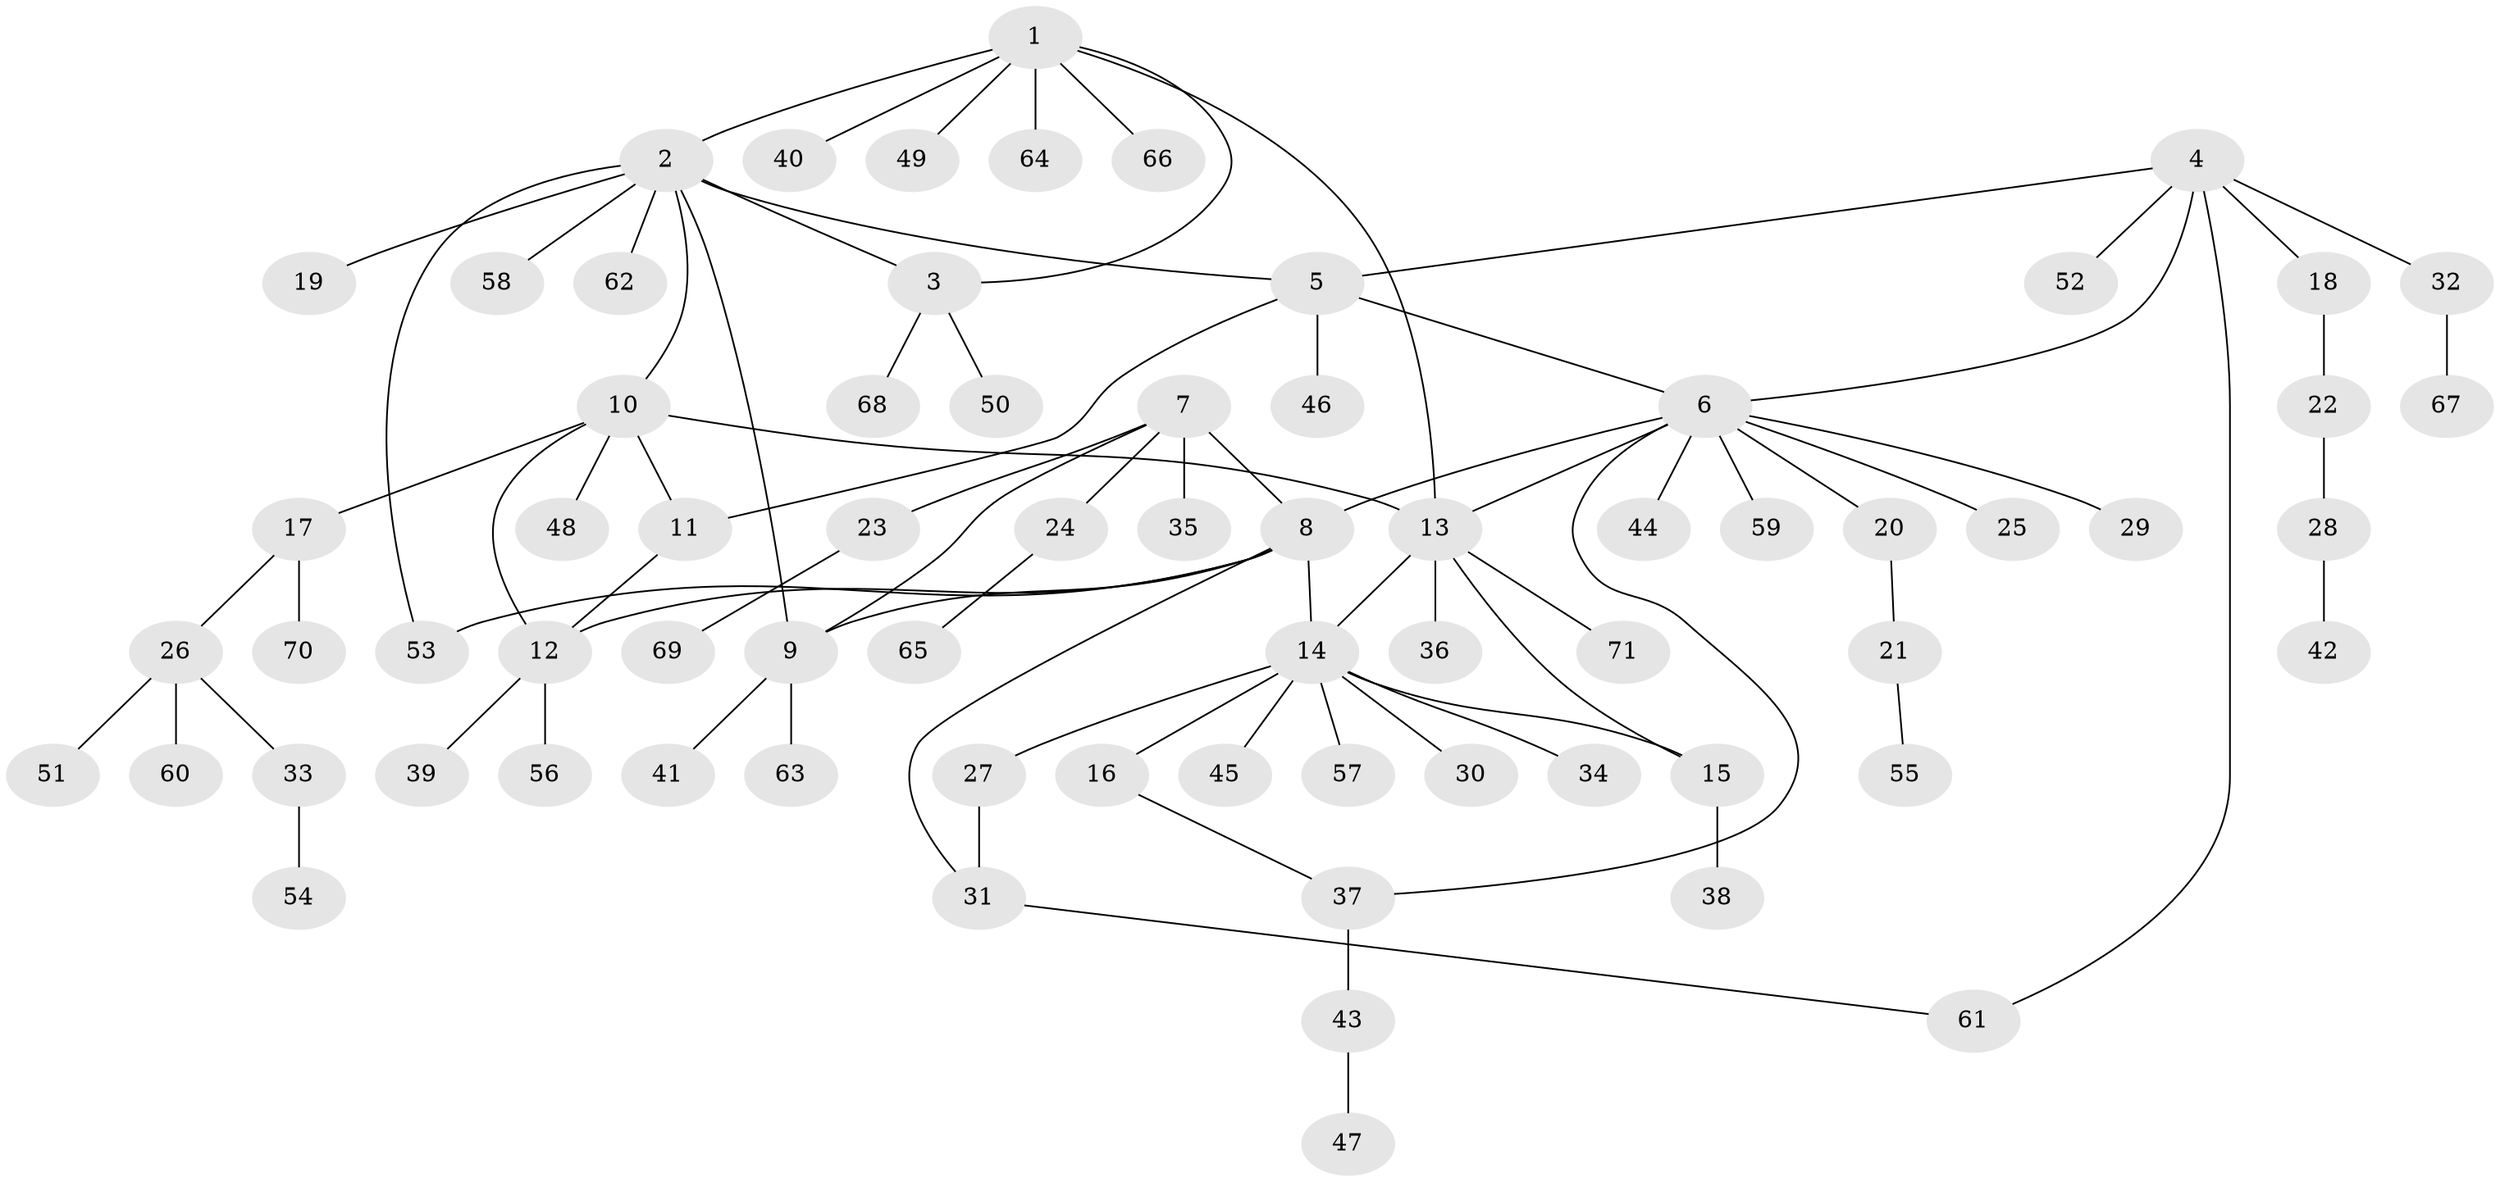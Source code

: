 // Generated by graph-tools (version 1.1) at 2025/16/03/09/25 04:16:05]
// undirected, 71 vertices, 85 edges
graph export_dot {
graph [start="1"]
  node [color=gray90,style=filled];
  1;
  2;
  3;
  4;
  5;
  6;
  7;
  8;
  9;
  10;
  11;
  12;
  13;
  14;
  15;
  16;
  17;
  18;
  19;
  20;
  21;
  22;
  23;
  24;
  25;
  26;
  27;
  28;
  29;
  30;
  31;
  32;
  33;
  34;
  35;
  36;
  37;
  38;
  39;
  40;
  41;
  42;
  43;
  44;
  45;
  46;
  47;
  48;
  49;
  50;
  51;
  52;
  53;
  54;
  55;
  56;
  57;
  58;
  59;
  60;
  61;
  62;
  63;
  64;
  65;
  66;
  67;
  68;
  69;
  70;
  71;
  1 -- 2;
  1 -- 3;
  1 -- 13;
  1 -- 40;
  1 -- 49;
  1 -- 64;
  1 -- 66;
  2 -- 3;
  2 -- 5;
  2 -- 9;
  2 -- 10;
  2 -- 19;
  2 -- 53;
  2 -- 58;
  2 -- 62;
  3 -- 50;
  3 -- 68;
  4 -- 5;
  4 -- 6;
  4 -- 18;
  4 -- 32;
  4 -- 52;
  4 -- 61;
  5 -- 6;
  5 -- 11;
  5 -- 46;
  6 -- 8;
  6 -- 13;
  6 -- 20;
  6 -- 25;
  6 -- 29;
  6 -- 37;
  6 -- 44;
  6 -- 59;
  7 -- 8;
  7 -- 9;
  7 -- 23;
  7 -- 24;
  7 -- 35;
  8 -- 9;
  8 -- 12;
  8 -- 14;
  8 -- 31;
  8 -- 53;
  9 -- 41;
  9 -- 63;
  10 -- 11;
  10 -- 12;
  10 -- 13;
  10 -- 17;
  10 -- 48;
  11 -- 12;
  12 -- 39;
  12 -- 56;
  13 -- 14;
  13 -- 15;
  13 -- 36;
  13 -- 71;
  14 -- 15;
  14 -- 16;
  14 -- 27;
  14 -- 30;
  14 -- 34;
  14 -- 45;
  14 -- 57;
  15 -- 38;
  16 -- 37;
  17 -- 26;
  17 -- 70;
  18 -- 22;
  20 -- 21;
  21 -- 55;
  22 -- 28;
  23 -- 69;
  24 -- 65;
  26 -- 33;
  26 -- 51;
  26 -- 60;
  27 -- 31;
  28 -- 42;
  31 -- 61;
  32 -- 67;
  33 -- 54;
  37 -- 43;
  43 -- 47;
}
